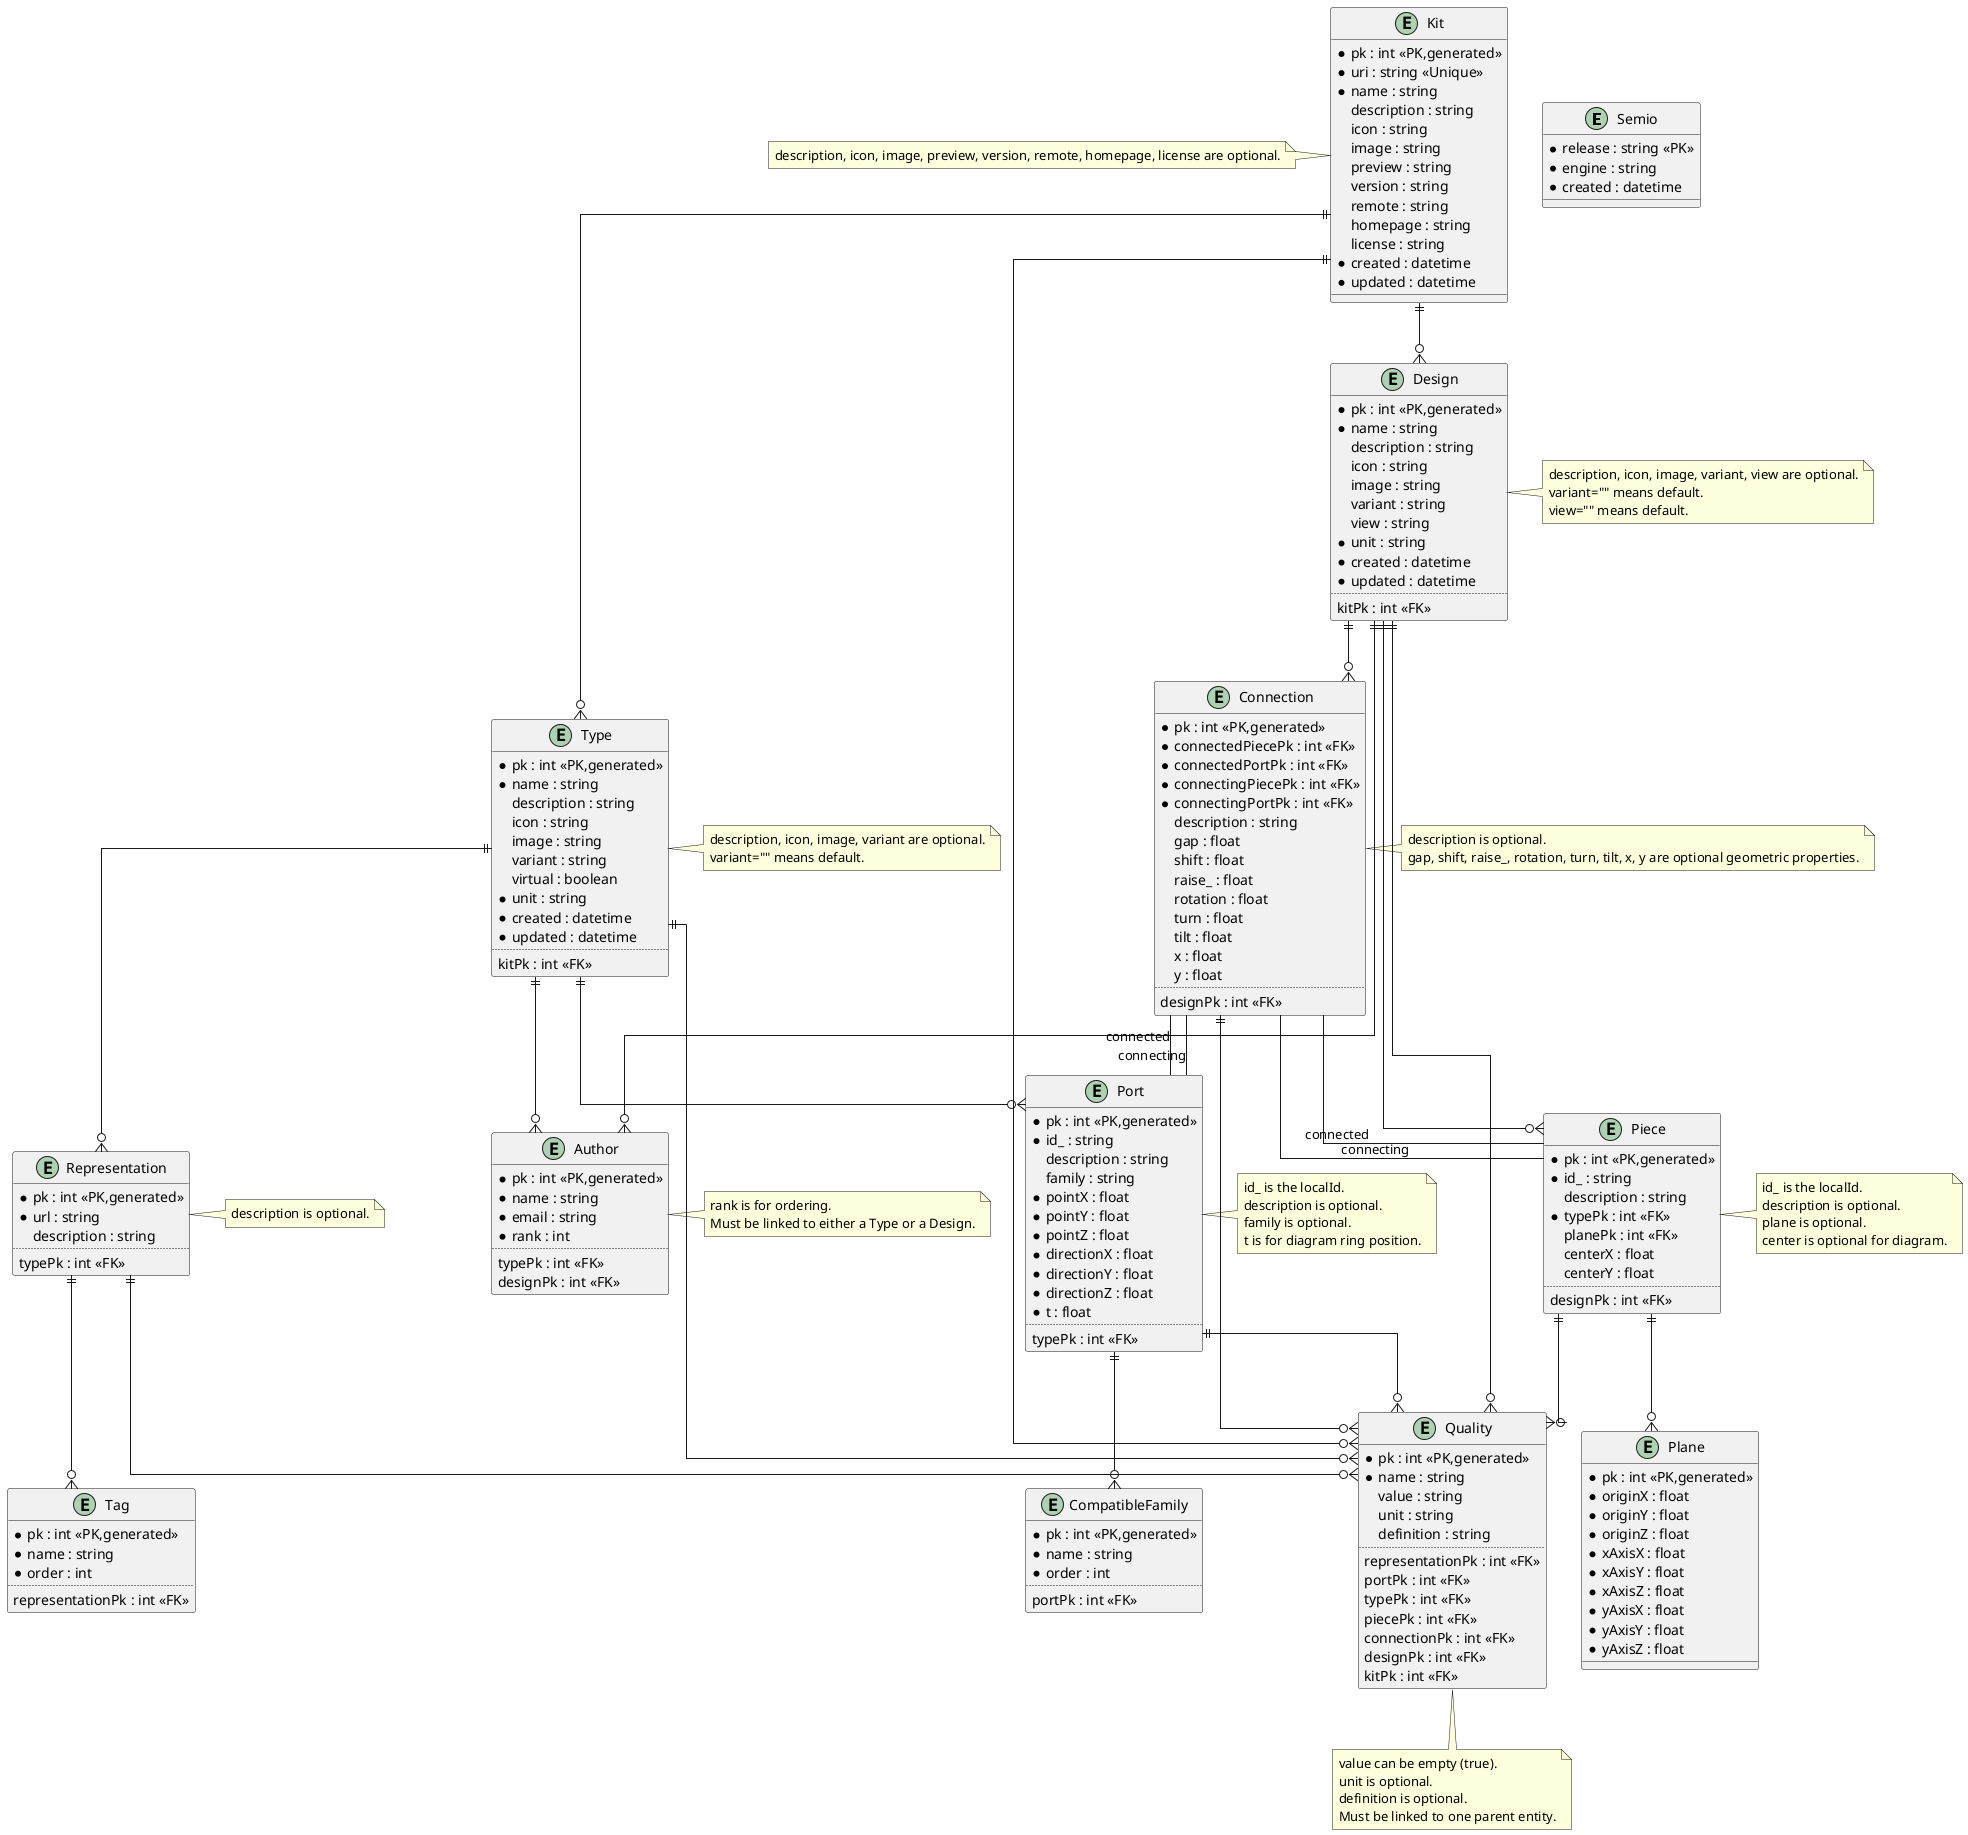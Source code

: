 @startuml "data architecture"
skinparam linetype ortho

entity Semio {
    *release : string <<PK>>
    *engine : string
    *created : datetime
}

entity Quality {
    *pk : int <<PK,generated>>
    *name : string
    value : string
    unit : string
    definition : string
    ..
    representationPk : int <<FK>>
    portPk : int <<FK>>
    typePk : int <<FK>>
    piecePk : int <<FK>>
    connectionPk : int <<FK>>
    designPk : int <<FK>>
    kitPk : int <<FK>>
}
note bottom of Quality
    value can be empty (true).
    unit is optional.
    definition is optional.
    Must be linked to one parent entity.
end note

entity Tag {
    *pk : int <<PK,generated>>
    *name : string
    *order : int
    ..
    representationPk : int <<FK>>
}

entity Representation {
    *pk : int <<PK,generated>>
    *url : string
    description : string
    ..
    typePk : int <<FK>>
}
note right of Representation
    description is optional.
end note

entity Plane {
    *pk : int <<PK,generated>>
    *originX : float
    *originY : float
    *originZ : float
    *xAxisX : float
    *xAxisY : float
    *xAxisZ : float
    *yAxisX : float
    *yAxisY : float
    *yAxisZ : float
}

entity CompatibleFamily {
  *pk : int <<PK,generated>>
  *name : string
  *order : int
  ..
  portPk : int <<FK>>
}

entity Port {
    *pk : int <<PK,generated>>
    *id_ : string
    description : string
    family : string
    *pointX : float
    *pointY : float
    *pointZ : float
    *directionX : float
    *directionY : float
    *directionZ : float
    *t : float
    ..
    typePk : int <<FK>>
}
note right of Port
    id_ is the localId.
    description is optional.
    family is optional.
    t is for diagram ring position.
end note

entity Author {
    *pk : int <<PK,generated>>
    *name : string
    *email : string
    *rank : int
    ..
    typePk : int <<FK>>
    designPk : int <<FK>>
}
note right of Author
    rank is for ordering.
    Must be linked to either a Type or a Design.
end note

entity Type {
    *pk : int <<PK,generated>>
    *name : string
    description : string
    icon : string
    image : string
    variant : string
    virtual : boolean
    *unit : string
    *created : datetime
    *updated : datetime
    ..
    kitPk : int <<FK>>
}
note right of Type
    description, icon, image, variant are optional.
    variant="" means default.
end note

entity Piece {
    *pk : int <<PK,generated>>
    *id_ : string
    description : string
    *typePk : int <<FK>>
    planePk : int <<FK>>
    centerX : float
    centerY : float
    ..
    designPk : int <<FK>>
}
note right of Piece
    id_ is the localId.
    description is optional.
    plane is optional.
    center is optional for diagram.
end note

entity Connection {
    *pk : int <<PK,generated>>
    *connectedPiecePk : int <<FK>>
    *connectedPortPk : int <<FK>>
    *connectingPiecePk : int <<FK>>
    *connectingPortPk : int <<FK>>
    description : string
    gap : float
    shift : float
    raise_ : float
    rotation : float
    turn : float
    tilt : float
    x : float
    y : float
    ..
    designPk : int <<FK>>
}
note right of Connection
    description is optional.
    gap, shift, raise_, rotation, turn, tilt, x, y are optional geometric properties.
end note

entity Design {
    *pk : int <<PK,generated>>
    *name : string
    description : string
    icon : string
    image : string
    variant : string
    view : string
    *unit : string
    *created : datetime
    *updated : datetime
    ..
    kitPk : int <<FK>>
}
note right of Design
    description, icon, image, variant, view are optional.
    variant="" means default.
    view="" means default.
end note

entity Kit {
    *pk : int <<PK,generated>>
    *uri : string <<Unique>>
    *name : string
    description : string
    icon : string
    image : string
    preview : string
    version : string
    remote : string
    homepage : string
    license : string
    *created : datetime
    *updated : datetime
}
note left of Kit
    description, icon, image, preview, version, remote, homepage, license are optional.
end note

' Relationships
Kit ||--o{ Type
Kit ||--o{ Design
Kit ||--o{ Quality

Design ||--o{ Piece
Design ||--o{ Connection
Design ||--o{ Author
Design ||--o{ Quality

Type ||--o{ Representation
Type ||--o{ Port
Type ||--o{ Author
Type ||--o{ Quality

Piece ||--o{ Plane
Piece ||--o{ Quality
'Piece "1" -- "0..1" Plane : contains >

Connection ||--o{ Quality

Representation ||--o{ Tag
Representation ||--o{ Quality

Port ||--o{ CompatibleFamily
Port ||--o{ Quality

' Connection involves two pieces and two ports.
' This is simplified here as direct links for diagram clarity.
Connection -- Piece : "connected"
Connection -- Piece : "connecting"
Connection -- Port : "connected"
Connection -- Port : "connecting"

@enduml